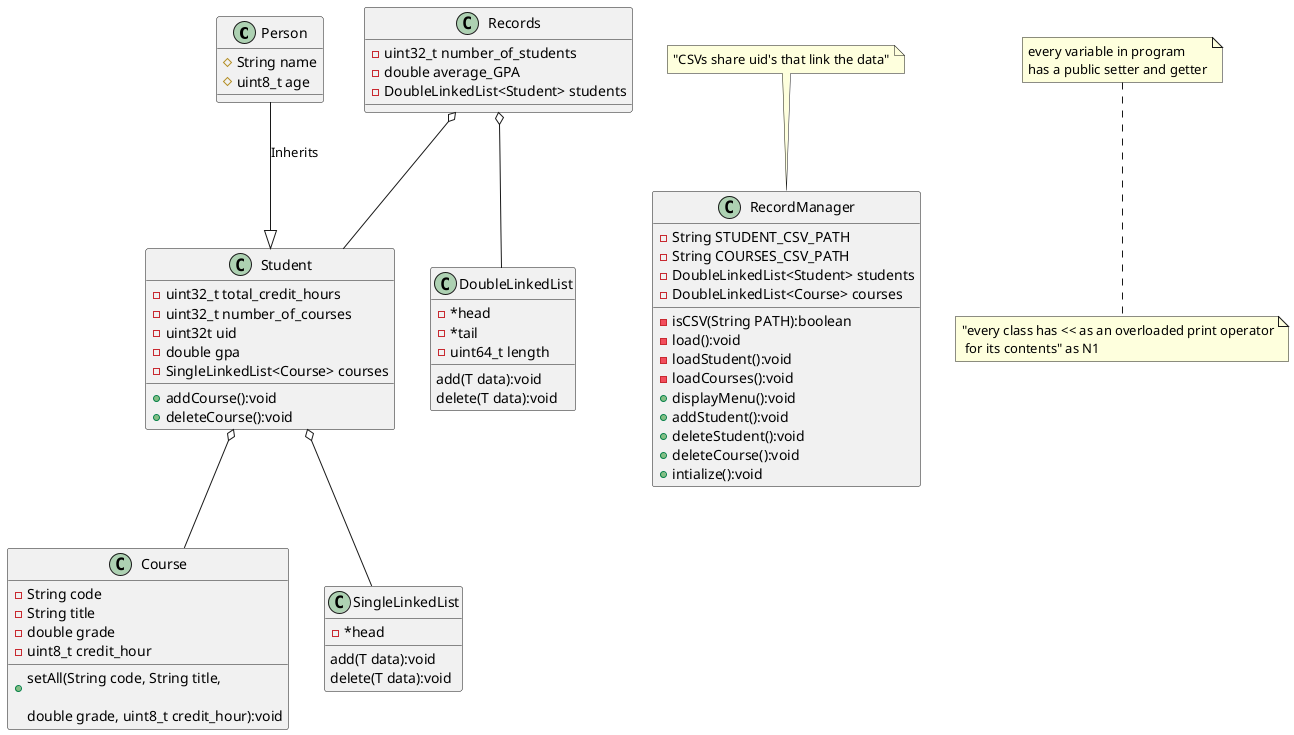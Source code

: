 @startuml

class Person {
    #String name
    #uint8_t age
}

class Course {
    -String code
    -String title
    -double grade
    -uint8_t credit_hour

    +setAll(String code, String title, \n
        double grade, uint8_t credit_hour):void
}
class SingleLinkedList{
    -*head

    add(T data):void
    delete(T data):void
}
class DoubleLinkedList{
    -*head
    -*tail
    -uint64_t length

    add(T data):void
    delete(T data):void

}
class RecordManager{
    -String STUDENT_CSV_PATH
    -String COURSES_CSV_PATH
    -DoubleLinkedList<Student> students
    -DoubleLinkedList<Course> courses

    -isCSV(String PATH):boolean
    -load():void
    -loadStudent():void
    -loadCourses():void
    +displayMenu():void
    +addStudent():void
    +deleteStudent():void
    +deleteCourse():void
    +intialize():void
}
class Student{
    -uint32_t total_credit_hours
    -uint32_t number_of_courses
    -uint32t uid
    -double gpa
    -SingleLinkedList<Course> courses

    +addCourse():void
    +deleteCourse():void
}
class Records{
    -uint32_t number_of_students
    -double average_GPA
    -DoubleLinkedList<Student> students
}
Person --|> Student : Inherits
Student o-- SingleLinkedList
Records o-- DoubleLinkedList
Student o-- Course
Records o-- Student

class Person
note "every variable in program\nhas a public setter and getter" as N2
note bottom of N2 : "every class has << as an overloaded print operator\n for its contents" as N1
note top of RecordManager : "CSVs share uid's that link the data"
@enduml


